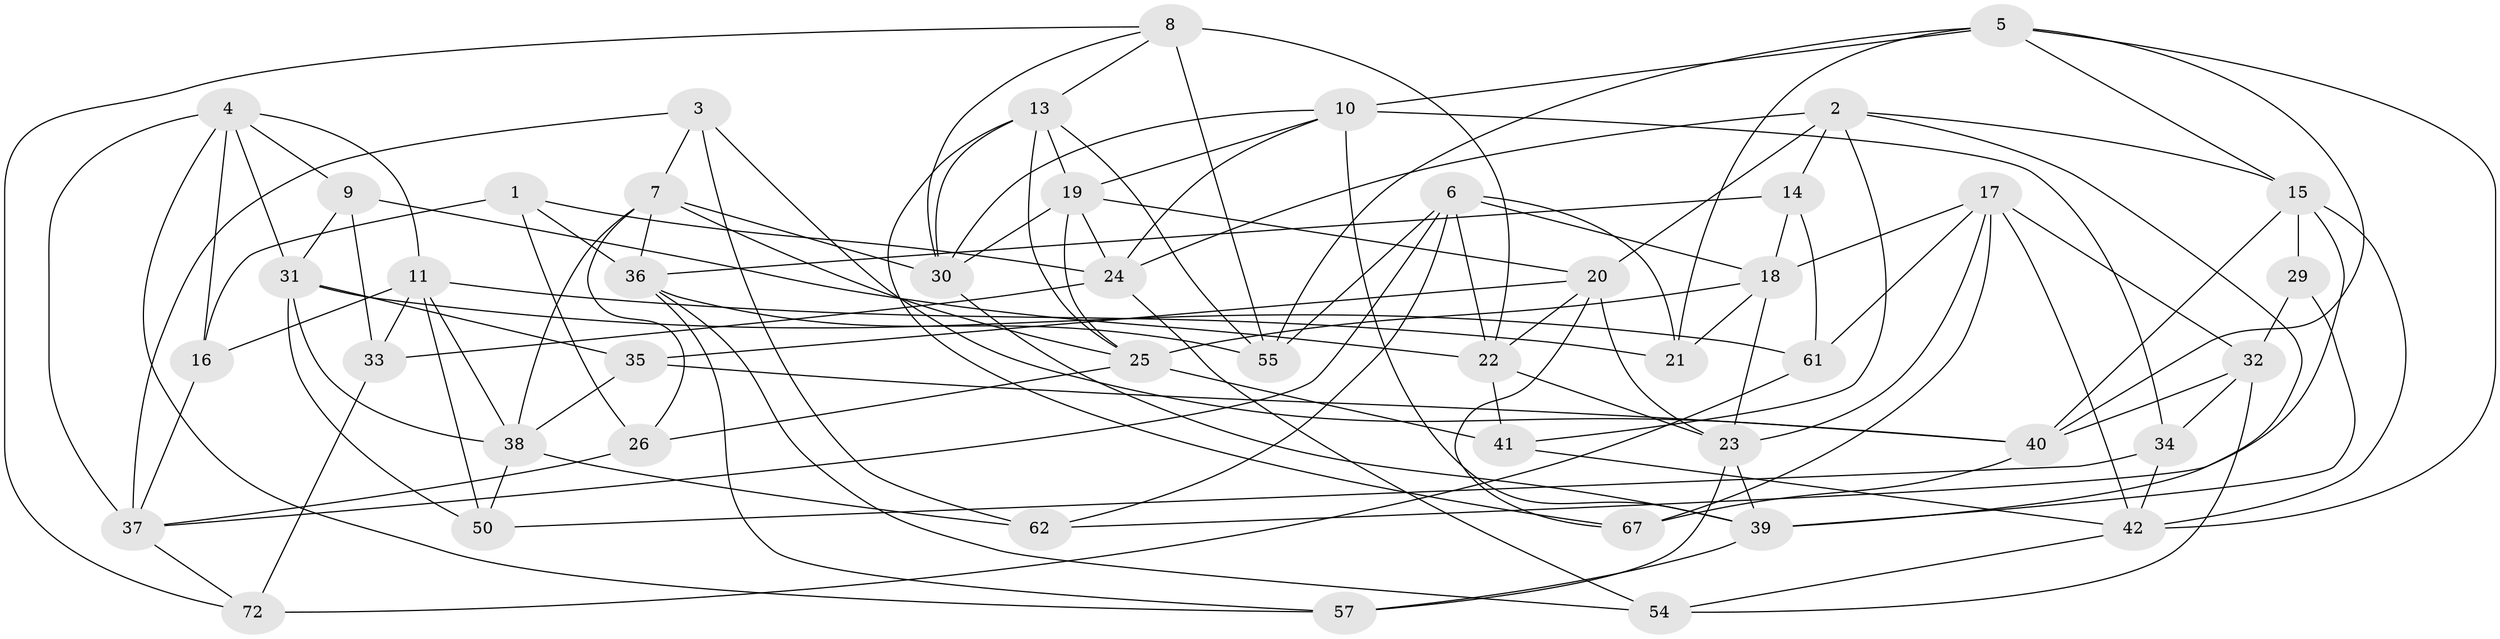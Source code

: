 // Generated by graph-tools (version 1.1) at 2025/24/03/03/25 07:24:28]
// undirected, 47 vertices, 120 edges
graph export_dot {
graph [start="1"]
  node [color=gray90,style=filled];
  1;
  2 [super="+70"];
  3;
  4 [super="+68"];
  5 [super="+28"];
  6 [super="+65"];
  7 [super="+45"];
  8 [super="+46"];
  9;
  10 [super="+12"];
  11 [super="+66"];
  13 [super="+59"];
  14;
  15 [super="+52"];
  16;
  17 [super="+27"];
  18 [super="+63"];
  19 [super="+44"];
  20 [super="+60"];
  21;
  22 [super="+48"];
  23 [super="+58"];
  24 [super="+71"];
  25 [super="+53"];
  26;
  29;
  30 [super="+73"];
  31 [super="+51"];
  32 [super="+49"];
  33;
  34;
  35;
  36 [super="+56"];
  37 [super="+64"];
  38 [super="+43"];
  39 [super="+74"];
  40 [super="+69"];
  41;
  42 [super="+47"];
  50;
  54;
  55 [super="+75"];
  57;
  61;
  62;
  67;
  72;
  1 -- 26;
  1 -- 16;
  1 -- 24;
  1 -- 36;
  2 -- 14;
  2 -- 15;
  2 -- 24;
  2 -- 41;
  2 -- 39;
  2 -- 20;
  3 -- 37;
  3 -- 62;
  3 -- 40;
  3 -- 7;
  4 -- 37;
  4 -- 11;
  4 -- 16;
  4 -- 57;
  4 -- 9;
  4 -- 31;
  5 -- 10;
  5 -- 21;
  5 -- 40;
  5 -- 42;
  5 -- 15;
  5 -- 55;
  6 -- 21;
  6 -- 62;
  6 -- 18;
  6 -- 37;
  6 -- 22;
  6 -- 55;
  7 -- 38;
  7 -- 26;
  7 -- 30;
  7 -- 36;
  7 -- 25;
  8 -- 30;
  8 -- 22;
  8 -- 55 [weight=2];
  8 -- 72;
  8 -- 13;
  9 -- 22;
  9 -- 33;
  9 -- 31;
  10 -- 19;
  10 -- 24;
  10 -- 34;
  10 -- 30;
  10 -- 39;
  11 -- 16;
  11 -- 50;
  11 -- 33;
  11 -- 21;
  11 -- 38;
  13 -- 55;
  13 -- 67;
  13 -- 30;
  13 -- 19;
  13 -- 25;
  14 -- 61;
  14 -- 36;
  14 -- 18;
  15 -- 62;
  15 -- 40;
  15 -- 29;
  15 -- 42;
  16 -- 37;
  17 -- 61;
  17 -- 23;
  17 -- 32;
  17 -- 67;
  17 -- 18;
  17 -- 42;
  18 -- 21;
  18 -- 23;
  18 -- 25;
  19 -- 20;
  19 -- 24;
  19 -- 25;
  19 -- 30;
  20 -- 22;
  20 -- 23;
  20 -- 67;
  20 -- 35;
  22 -- 41;
  22 -- 23;
  23 -- 57;
  23 -- 39;
  24 -- 54;
  24 -- 33;
  25 -- 26;
  25 -- 41;
  26 -- 37;
  29 -- 39;
  29 -- 32 [weight=2];
  30 -- 39;
  31 -- 35;
  31 -- 50;
  31 -- 61;
  31 -- 38;
  32 -- 34;
  32 -- 40;
  32 -- 54;
  33 -- 72;
  34 -- 42;
  34 -- 50;
  35 -- 40;
  35 -- 38;
  36 -- 57;
  36 -- 54;
  36 -- 55;
  37 -- 72;
  38 -- 50;
  38 -- 62;
  39 -- 57;
  40 -- 67;
  41 -- 42;
  42 -- 54;
  61 -- 72;
}

